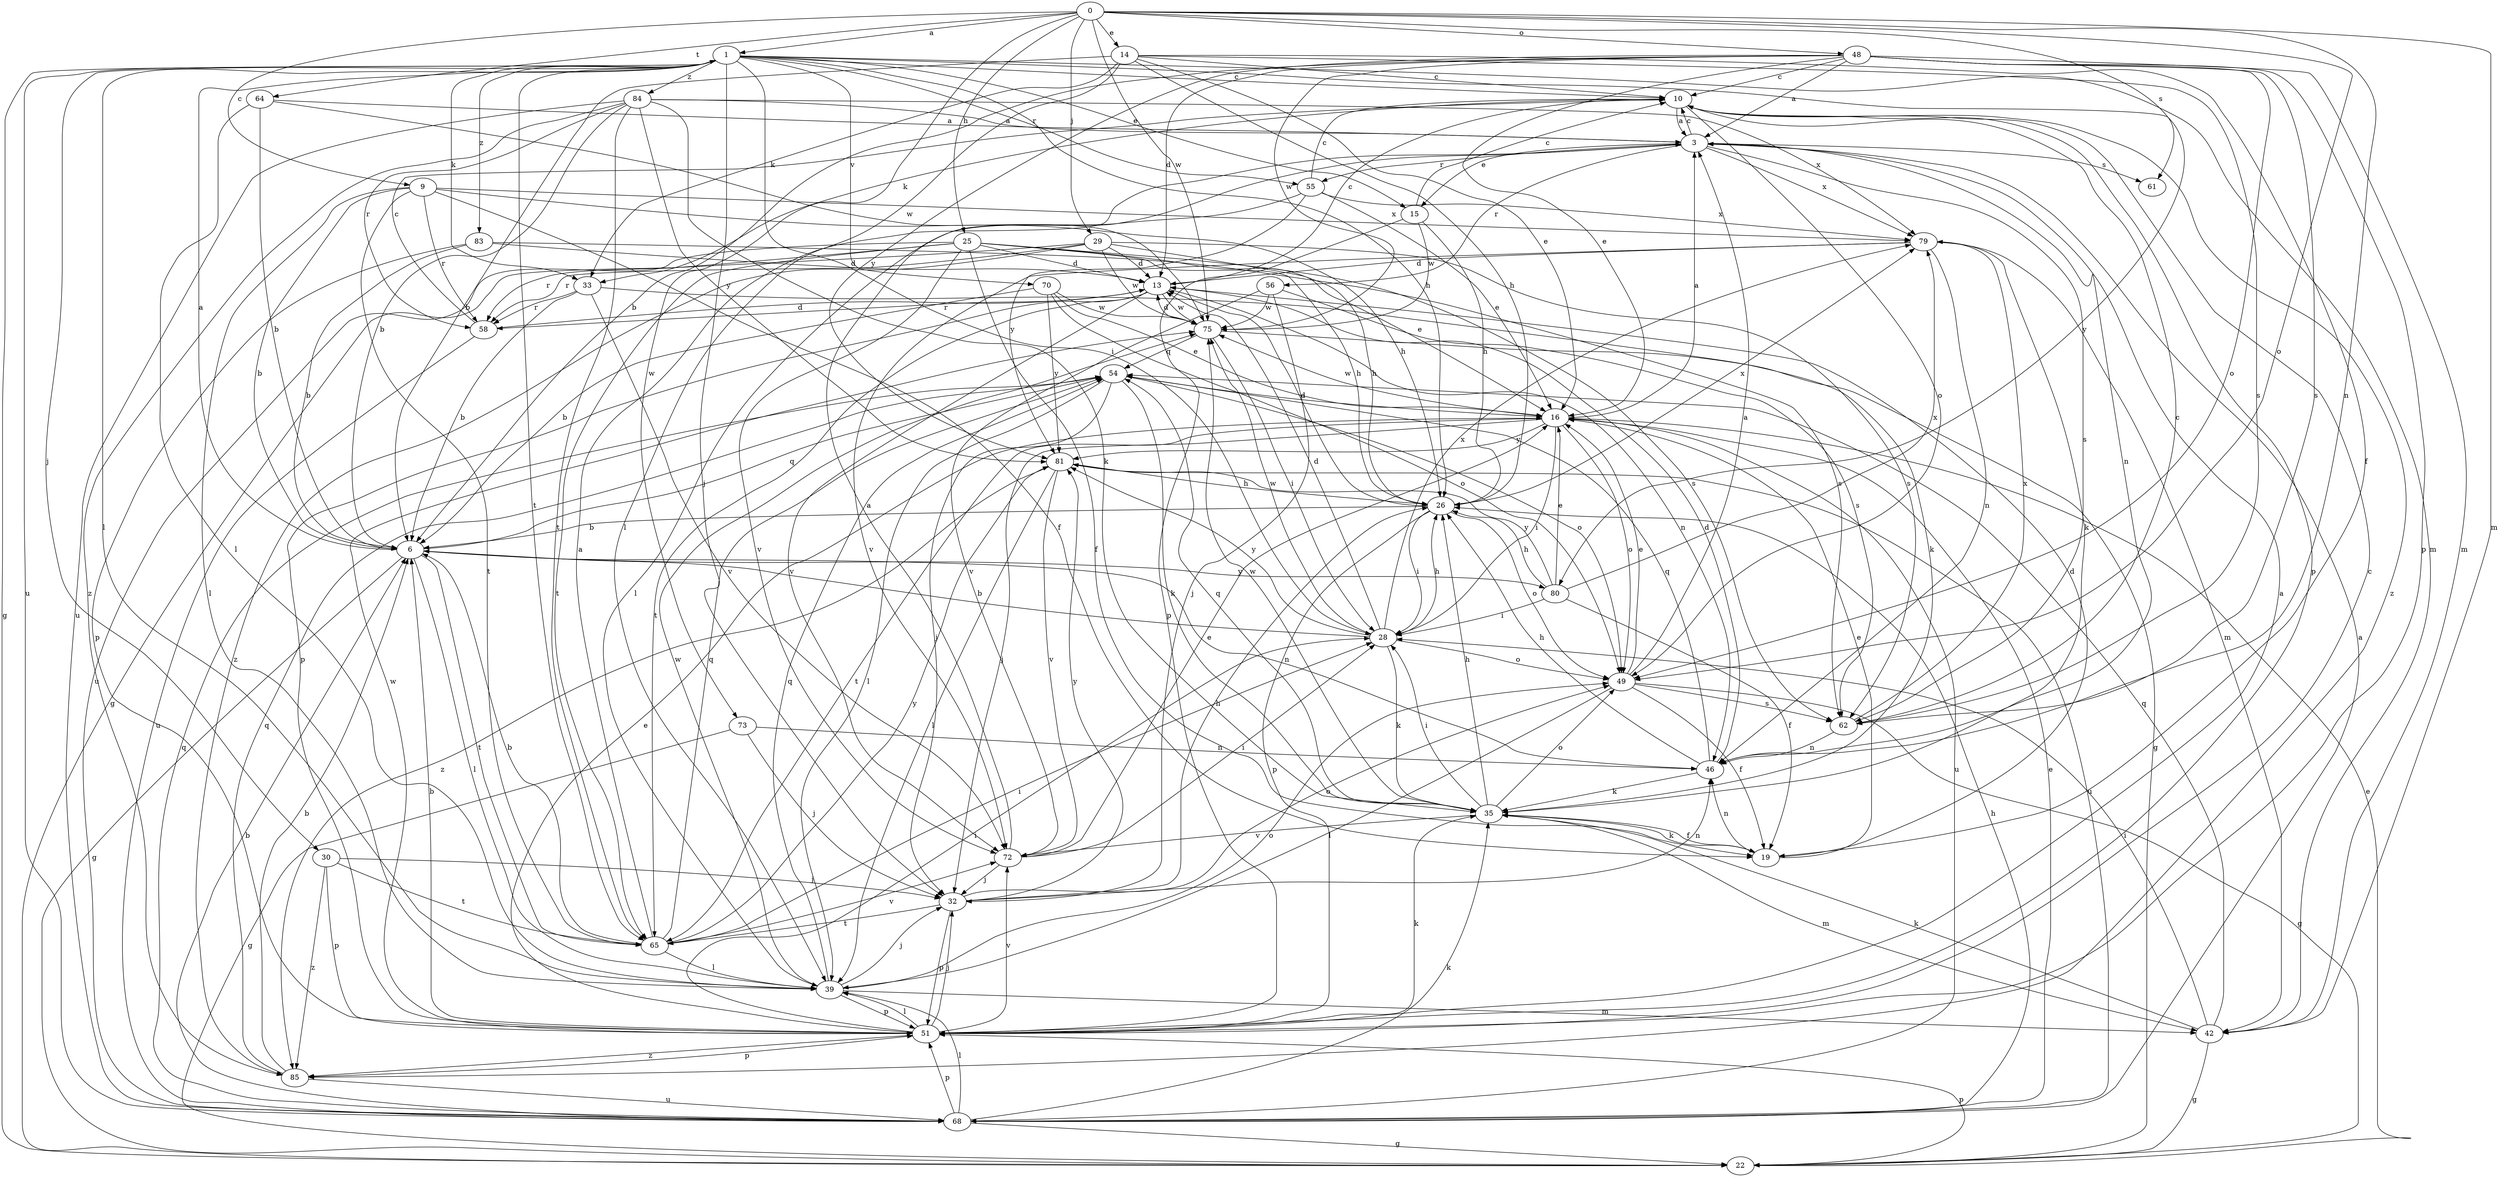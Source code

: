 strict digraph  {
0;
1;
3;
6;
9;
10;
13;
14;
15;
16;
19;
22;
25;
26;
28;
29;
30;
32;
33;
35;
39;
42;
46;
48;
49;
51;
54;
55;
56;
58;
61;
62;
64;
65;
68;
70;
72;
73;
75;
79;
80;
81;
83;
84;
85;
0 -> 1  [label=a];
0 -> 9  [label=c];
0 -> 14  [label=e];
0 -> 25  [label=h];
0 -> 29  [label=j];
0 -> 42  [label=m];
0 -> 46  [label=n];
0 -> 48  [label=o];
0 -> 49  [label=o];
0 -> 61  [label=s];
0 -> 64  [label=t];
0 -> 73  [label=w];
0 -> 75  [label=w];
1 -> 10  [label=c];
1 -> 15  [label=e];
1 -> 22  [label=g];
1 -> 26  [label=h];
1 -> 28  [label=i];
1 -> 30  [label=j];
1 -> 32  [label=j];
1 -> 33  [label=k];
1 -> 39  [label=l];
1 -> 42  [label=m];
1 -> 55  [label=r];
1 -> 65  [label=t];
1 -> 68  [label=u];
1 -> 70  [label=v];
1 -> 80  [label=y];
1 -> 83  [label=z];
1 -> 84  [label=z];
3 -> 10  [label=c];
3 -> 15  [label=e];
3 -> 46  [label=n];
3 -> 55  [label=r];
3 -> 56  [label=r];
3 -> 61  [label=s];
3 -> 62  [label=s];
3 -> 79  [label=x];
6 -> 1  [label=a];
6 -> 22  [label=g];
6 -> 39  [label=l];
6 -> 46  [label=n];
6 -> 54  [label=q];
6 -> 65  [label=t];
6 -> 80  [label=y];
9 -> 6  [label=b];
9 -> 19  [label=f];
9 -> 26  [label=h];
9 -> 39  [label=l];
9 -> 58  [label=r];
9 -> 65  [label=t];
9 -> 79  [label=x];
10 -> 3  [label=a];
10 -> 33  [label=k];
10 -> 49  [label=o];
10 -> 51  [label=p];
10 -> 85  [label=z];
13 -> 10  [label=c];
13 -> 46  [label=n];
13 -> 51  [label=p];
13 -> 58  [label=r];
13 -> 65  [label=t];
13 -> 72  [label=v];
13 -> 75  [label=w];
14 -> 6  [label=b];
14 -> 10  [label=c];
14 -> 16  [label=e];
14 -> 19  [label=f];
14 -> 26  [label=h];
14 -> 33  [label=k];
14 -> 39  [label=l];
14 -> 62  [label=s];
15 -> 10  [label=c];
15 -> 26  [label=h];
15 -> 51  [label=p];
15 -> 75  [label=w];
16 -> 3  [label=a];
16 -> 28  [label=i];
16 -> 32  [label=j];
16 -> 49  [label=o];
16 -> 65  [label=t];
16 -> 68  [label=u];
16 -> 75  [label=w];
16 -> 81  [label=y];
19 -> 13  [label=d];
19 -> 16  [label=e];
19 -> 35  [label=k];
19 -> 46  [label=n];
22 -> 16  [label=e];
22 -> 51  [label=p];
25 -> 13  [label=d];
25 -> 16  [label=e];
25 -> 19  [label=f];
25 -> 26  [label=h];
25 -> 58  [label=r];
25 -> 62  [label=s];
25 -> 65  [label=t];
25 -> 68  [label=u];
25 -> 72  [label=v];
26 -> 6  [label=b];
26 -> 13  [label=d];
26 -> 28  [label=i];
26 -> 49  [label=o];
26 -> 51  [label=p];
26 -> 79  [label=x];
28 -> 6  [label=b];
28 -> 13  [label=d];
28 -> 26  [label=h];
28 -> 35  [label=k];
28 -> 49  [label=o];
28 -> 75  [label=w];
28 -> 79  [label=x];
28 -> 81  [label=y];
29 -> 13  [label=d];
29 -> 22  [label=g];
29 -> 26  [label=h];
29 -> 58  [label=r];
29 -> 62  [label=s];
29 -> 75  [label=w];
29 -> 85  [label=z];
30 -> 32  [label=j];
30 -> 51  [label=p];
30 -> 65  [label=t];
30 -> 85  [label=z];
32 -> 26  [label=h];
32 -> 46  [label=n];
32 -> 49  [label=o];
32 -> 51  [label=p];
32 -> 65  [label=t];
32 -> 81  [label=y];
33 -> 6  [label=b];
33 -> 35  [label=k];
33 -> 58  [label=r];
33 -> 72  [label=v];
35 -> 19  [label=f];
35 -> 26  [label=h];
35 -> 28  [label=i];
35 -> 42  [label=m];
35 -> 49  [label=o];
35 -> 54  [label=q];
35 -> 72  [label=v];
35 -> 75  [label=w];
39 -> 32  [label=j];
39 -> 42  [label=m];
39 -> 49  [label=o];
39 -> 51  [label=p];
39 -> 54  [label=q];
39 -> 75  [label=w];
42 -> 22  [label=g];
42 -> 28  [label=i];
42 -> 35  [label=k];
42 -> 54  [label=q];
46 -> 13  [label=d];
46 -> 26  [label=h];
46 -> 35  [label=k];
46 -> 54  [label=q];
48 -> 3  [label=a];
48 -> 6  [label=b];
48 -> 10  [label=c];
48 -> 13  [label=d];
48 -> 16  [label=e];
48 -> 42  [label=m];
48 -> 49  [label=o];
48 -> 51  [label=p];
48 -> 62  [label=s];
48 -> 75  [label=w];
48 -> 81  [label=y];
49 -> 3  [label=a];
49 -> 16  [label=e];
49 -> 19  [label=f];
49 -> 22  [label=g];
49 -> 39  [label=l];
49 -> 62  [label=s];
51 -> 3  [label=a];
51 -> 6  [label=b];
51 -> 10  [label=c];
51 -> 16  [label=e];
51 -> 28  [label=i];
51 -> 32  [label=j];
51 -> 35  [label=k];
51 -> 39  [label=l];
51 -> 72  [label=v];
51 -> 75  [label=w];
51 -> 85  [label=z];
54 -> 16  [label=e];
54 -> 32  [label=j];
54 -> 35  [label=k];
54 -> 39  [label=l];
54 -> 49  [label=o];
55 -> 10  [label=c];
55 -> 16  [label=e];
55 -> 39  [label=l];
55 -> 79  [label=x];
55 -> 81  [label=y];
56 -> 32  [label=j];
56 -> 62  [label=s];
56 -> 72  [label=v];
56 -> 75  [label=w];
58 -> 10  [label=c];
58 -> 13  [label=d];
58 -> 68  [label=u];
62 -> 10  [label=c];
62 -> 46  [label=n];
62 -> 79  [label=x];
64 -> 3  [label=a];
64 -> 6  [label=b];
64 -> 39  [label=l];
64 -> 75  [label=w];
65 -> 3  [label=a];
65 -> 6  [label=b];
65 -> 28  [label=i];
65 -> 39  [label=l];
65 -> 54  [label=q];
65 -> 72  [label=v];
65 -> 81  [label=y];
68 -> 3  [label=a];
68 -> 6  [label=b];
68 -> 16  [label=e];
68 -> 22  [label=g];
68 -> 26  [label=h];
68 -> 35  [label=k];
68 -> 39  [label=l];
68 -> 51  [label=p];
68 -> 54  [label=q];
70 -> 6  [label=b];
70 -> 16  [label=e];
70 -> 49  [label=o];
70 -> 75  [label=w];
70 -> 81  [label=y];
72 -> 3  [label=a];
72 -> 16  [label=e];
72 -> 28  [label=i];
72 -> 32  [label=j];
73 -> 22  [label=g];
73 -> 32  [label=j];
73 -> 46  [label=n];
75 -> 13  [label=d];
75 -> 22  [label=g];
75 -> 28  [label=i];
75 -> 54  [label=q];
79 -> 13  [label=d];
79 -> 35  [label=k];
79 -> 42  [label=m];
79 -> 46  [label=n];
79 -> 72  [label=v];
80 -> 16  [label=e];
80 -> 19  [label=f];
80 -> 26  [label=h];
80 -> 28  [label=i];
80 -> 79  [label=x];
80 -> 81  [label=y];
81 -> 26  [label=h];
81 -> 39  [label=l];
81 -> 68  [label=u];
81 -> 72  [label=v];
81 -> 85  [label=z];
83 -> 6  [label=b];
83 -> 13  [label=d];
83 -> 51  [label=p];
83 -> 62  [label=s];
84 -> 3  [label=a];
84 -> 6  [label=b];
84 -> 35  [label=k];
84 -> 58  [label=r];
84 -> 65  [label=t];
84 -> 68  [label=u];
84 -> 79  [label=x];
84 -> 81  [label=y];
84 -> 85  [label=z];
85 -> 6  [label=b];
85 -> 51  [label=p];
85 -> 54  [label=q];
85 -> 68  [label=u];
}
